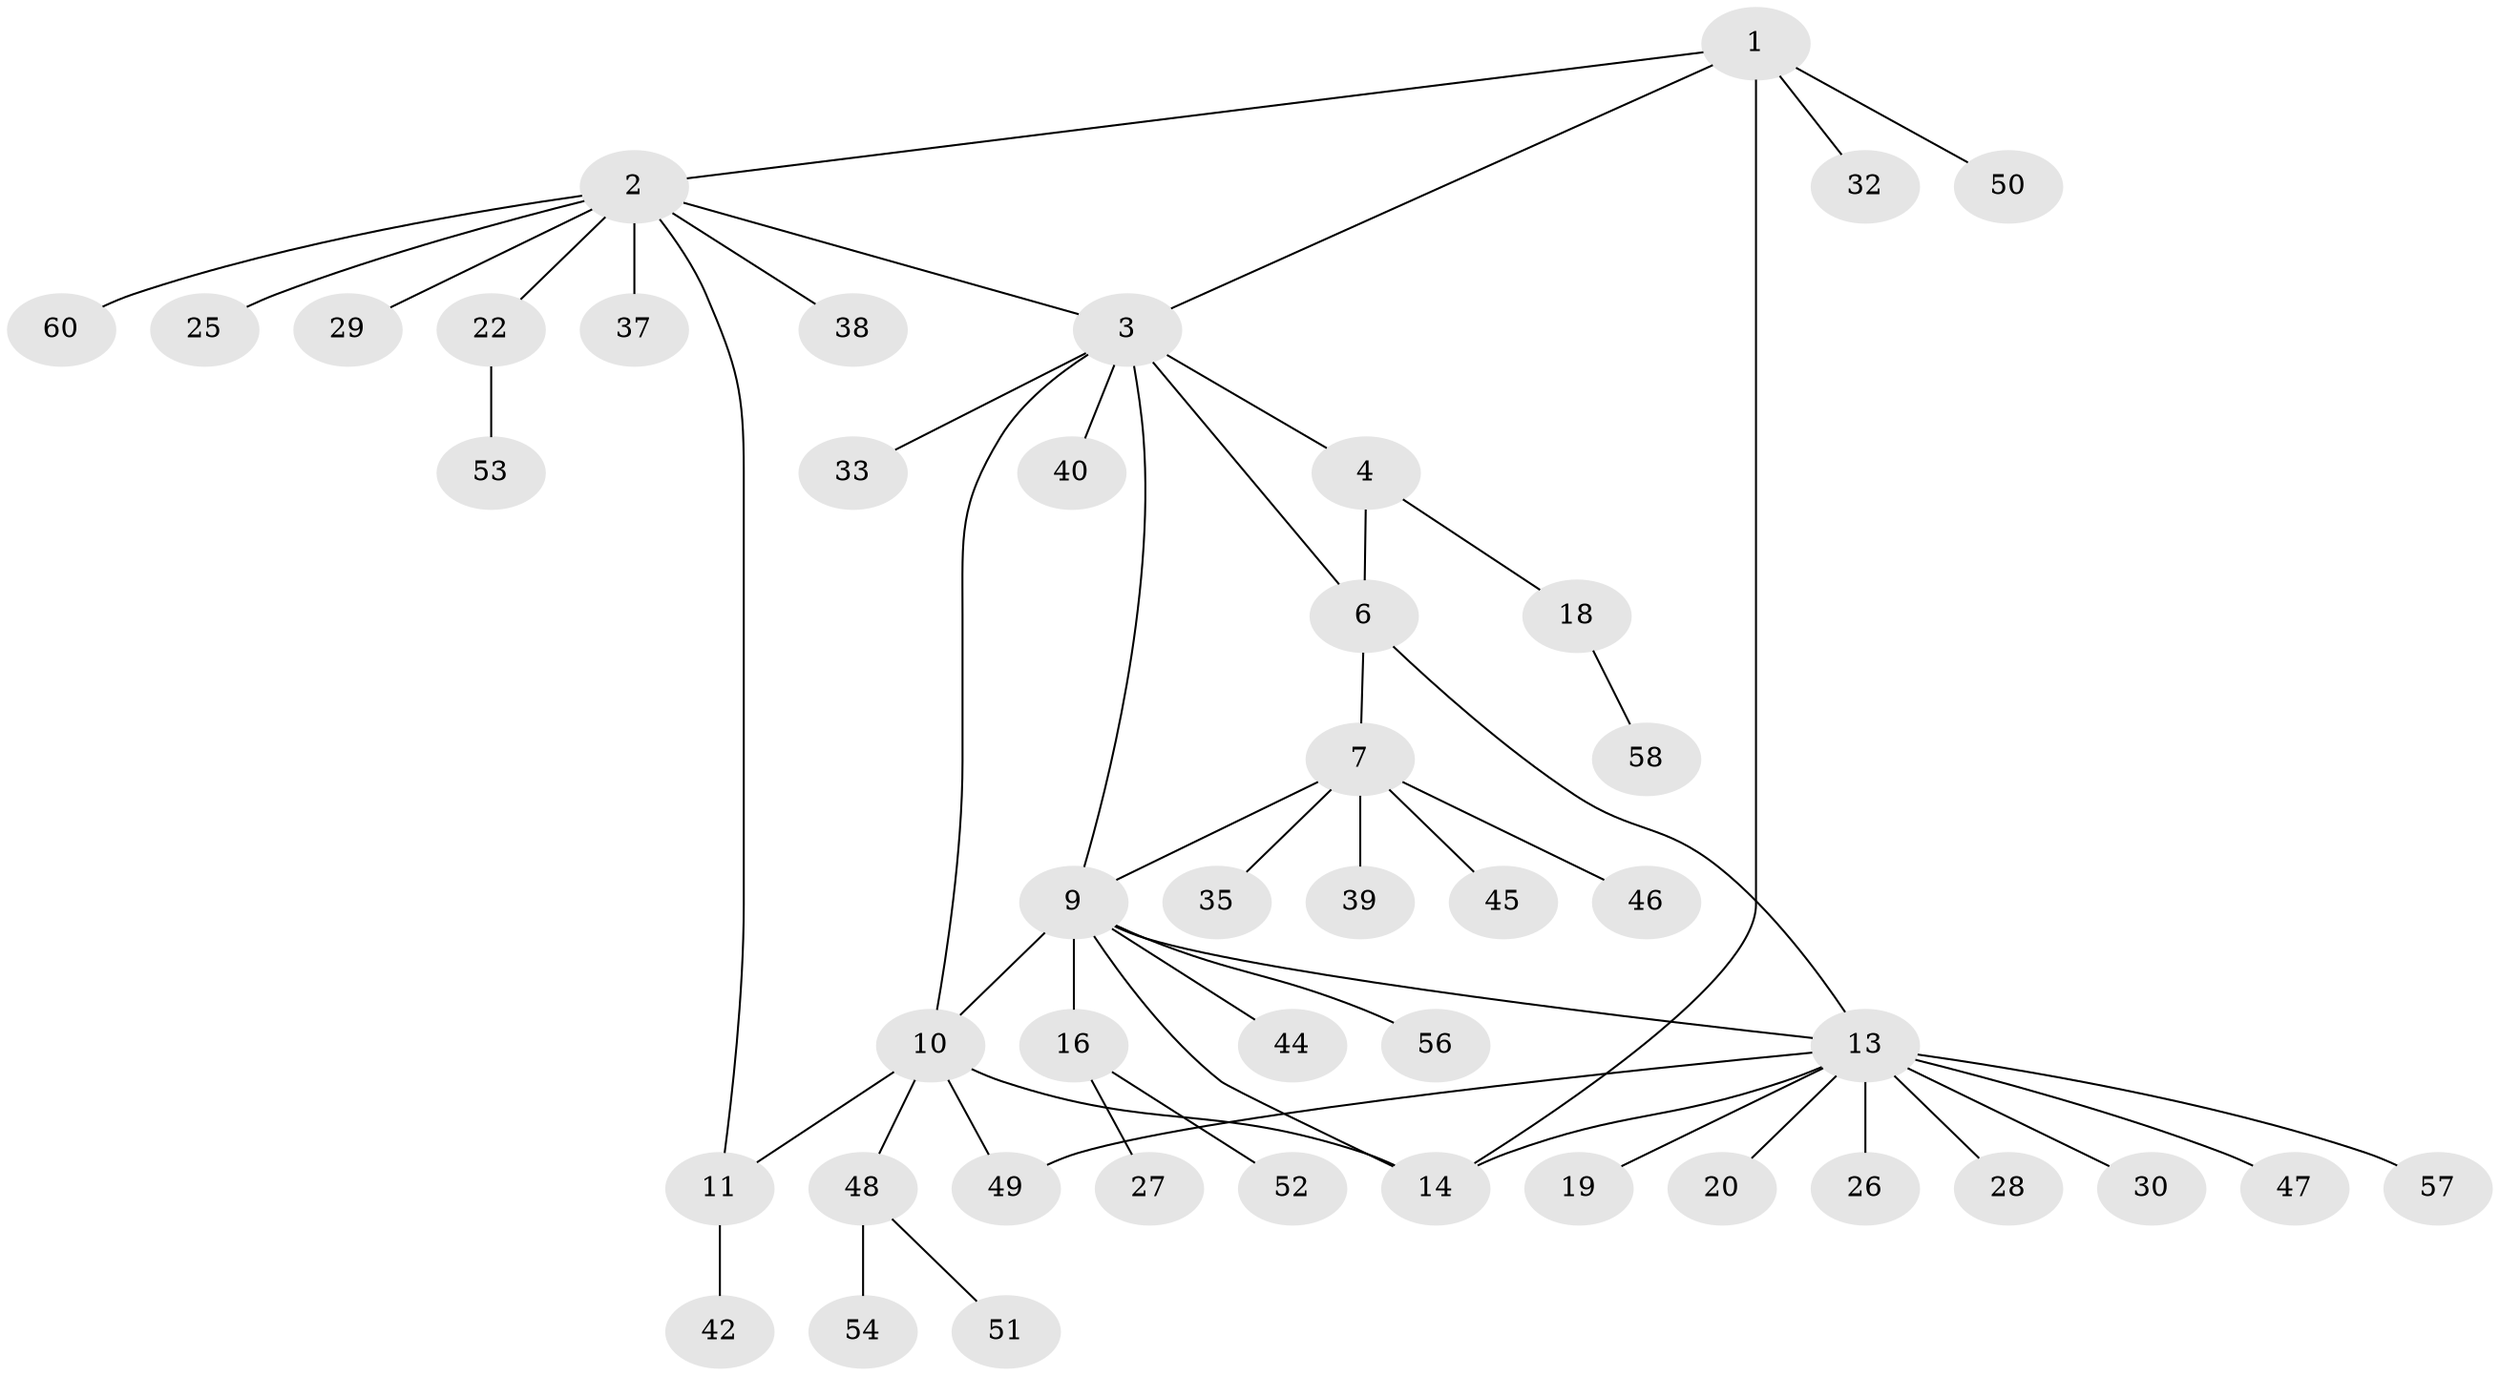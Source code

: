 // original degree distribution, {6: 0.05, 9: 0.016666666666666666, 4: 0.1, 5: 0.05, 7: 0.016666666666666666, 3: 0.05, 11: 0.016666666666666666, 2: 0.15, 1: 0.55}
// Generated by graph-tools (version 1.1) at 2025/11/02/27/25 16:11:29]
// undirected, 45 vertices, 54 edges
graph export_dot {
graph [start="1"]
  node [color=gray90,style=filled];
  1 [super="+21"];
  2 [super="+17"];
  3 [super="+5"];
  4 [super="+59"];
  6;
  7 [super="+8"];
  9 [super="+15"];
  10 [super="+12"];
  11;
  13 [super="+34"];
  14 [super="+41"];
  16 [super="+24"];
  18 [super="+31"];
  19;
  20;
  22 [super="+23"];
  25;
  26;
  27;
  28;
  29 [super="+36"];
  30;
  32;
  33;
  35;
  37;
  38;
  39;
  40 [super="+55"];
  42 [super="+43"];
  44;
  45;
  46;
  47;
  48;
  49;
  50;
  51;
  52;
  53;
  54;
  56;
  57;
  58;
  60;
  1 -- 2;
  1 -- 3;
  1 -- 14;
  1 -- 32;
  1 -- 50;
  2 -- 3;
  2 -- 11;
  2 -- 22;
  2 -- 25;
  2 -- 37;
  2 -- 38;
  2 -- 60;
  2 -- 29;
  3 -- 9;
  3 -- 33;
  3 -- 4;
  3 -- 6;
  3 -- 40;
  3 -- 10;
  4 -- 6;
  4 -- 18;
  6 -- 7;
  6 -- 13;
  7 -- 9 [weight=2];
  7 -- 35;
  7 -- 46;
  7 -- 39;
  7 -- 45;
  9 -- 10;
  9 -- 16;
  9 -- 44 [weight=2];
  9 -- 56;
  9 -- 13;
  9 -- 14;
  10 -- 11 [weight=2];
  10 -- 48;
  10 -- 49;
  10 -- 14;
  11 -- 42;
  13 -- 14;
  13 -- 19;
  13 -- 20;
  13 -- 26;
  13 -- 28;
  13 -- 30;
  13 -- 49;
  13 -- 57;
  13 -- 47;
  16 -- 27;
  16 -- 52;
  18 -- 58;
  22 -- 53;
  48 -- 51;
  48 -- 54;
}
